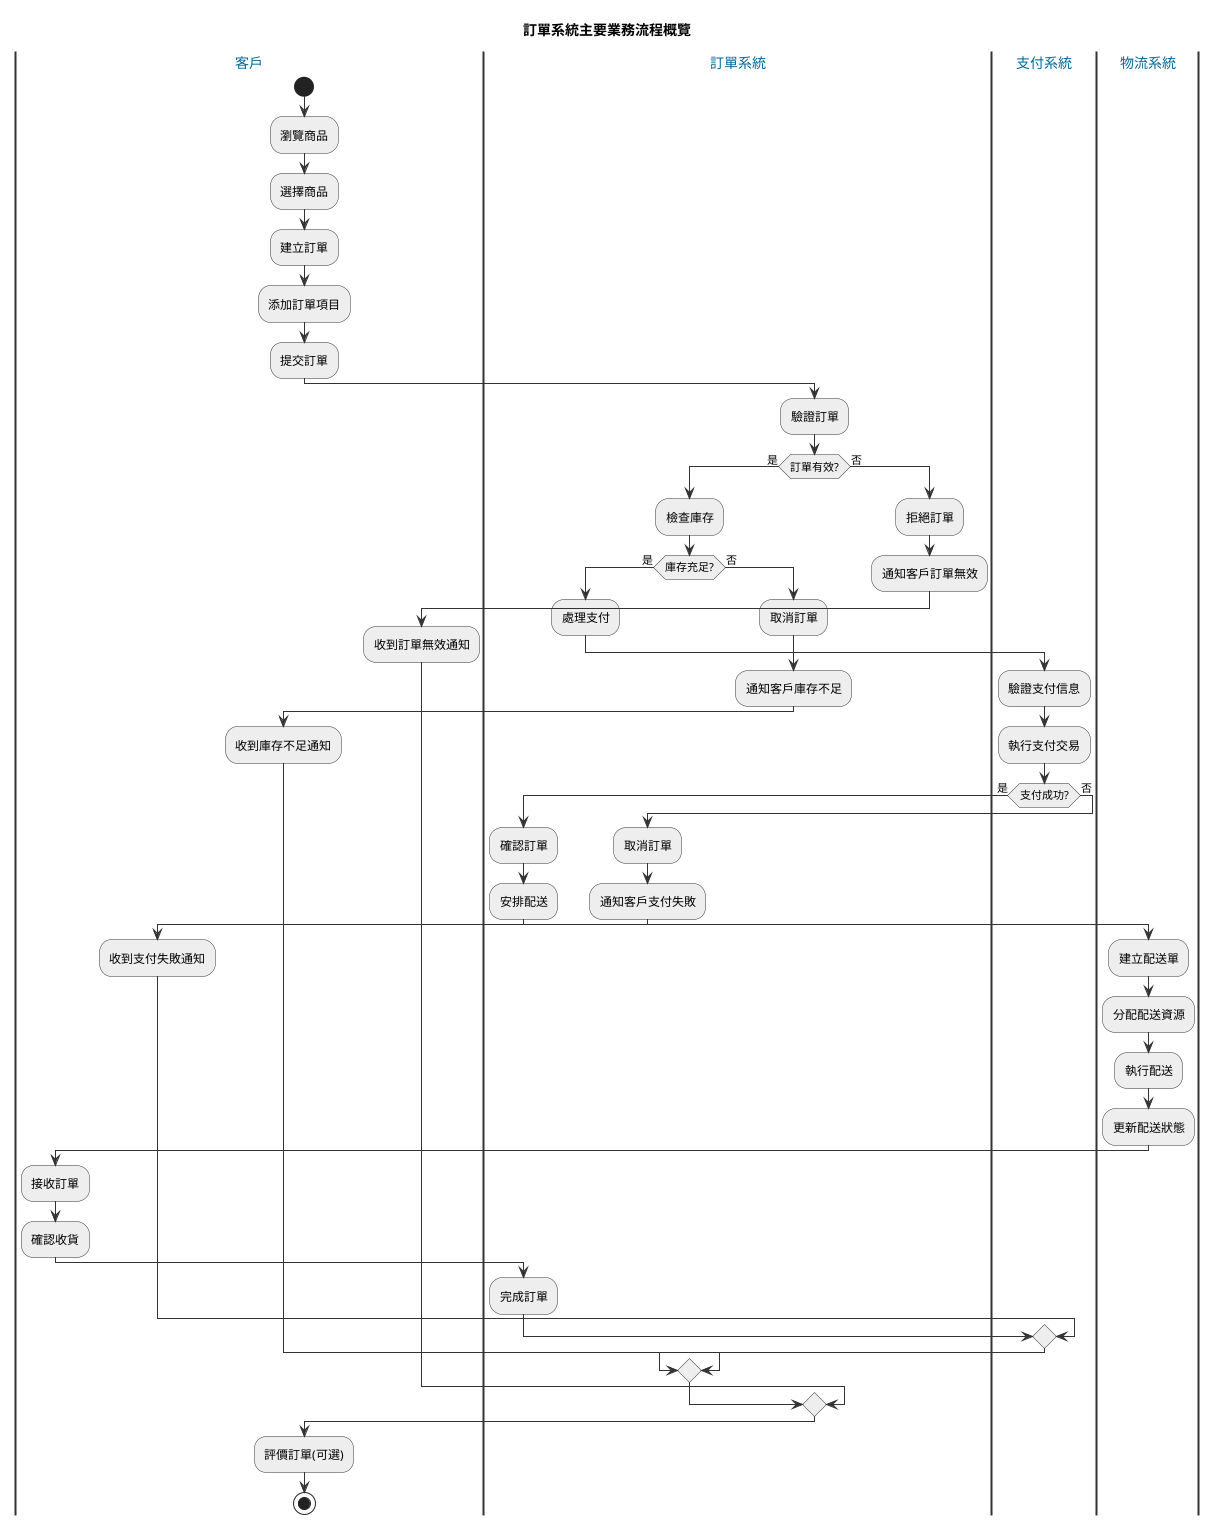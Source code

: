 @startuml 訂單系統活動圖概覽

skinparam activity {
    BackgroundColor #EEEEEE
    BorderColor #333333
    FontName Arial
    ArrowColor #333333
}

skinparam swimlane {
    BorderColor #333333
    BorderThickness 2
    TitleFontColor #006699
    TitleFontSize 14
}

title 訂單系統主要業務流程概覽

|客戶|
start
:瀏覽商品;
:選擇商品;
:建立訂單;
:添加訂單項目;
:提交訂單;

|訂單系統|
:驗證訂單;

if (訂單有效?) then (是)
  :檢查庫存;
  
  if (庫存充足?) then (是)
    :處理支付;
    
    |支付系統|
    :驗證支付信息;
    :執行支付交易;
    
    if (支付成功?) then (是)
      |訂單系統|
      :確認訂單;
      :安排配送;
      
      |物流系統|
      :建立配送單;
      :分配配送資源;
      :執行配送;
      :更新配送狀態;
      
      |客戶|
      :接收訂單;
      :確認收貨;
      
      |訂單系統|
      :完成訂單;
      
    else (否)
      |訂單系統|
      :取消訂單;
      :通知客戶支付失敗;
      
      |客戶|
      :收到支付失敗通知;
    endif
    
  else (否)
    |訂單系統|
    :取消訂單;
    :通知客戶庫存不足;
    
    |客戶|
    :收到庫存不足通知;
  endif
  
else (否)
  |訂單系統|
  :拒絕訂單;
  :通知客戶訂單無效;
  
  |客戶|
  :收到訂單無效通知;
endif

|客戶|
:評價訂單(可選);
stop

@enduml